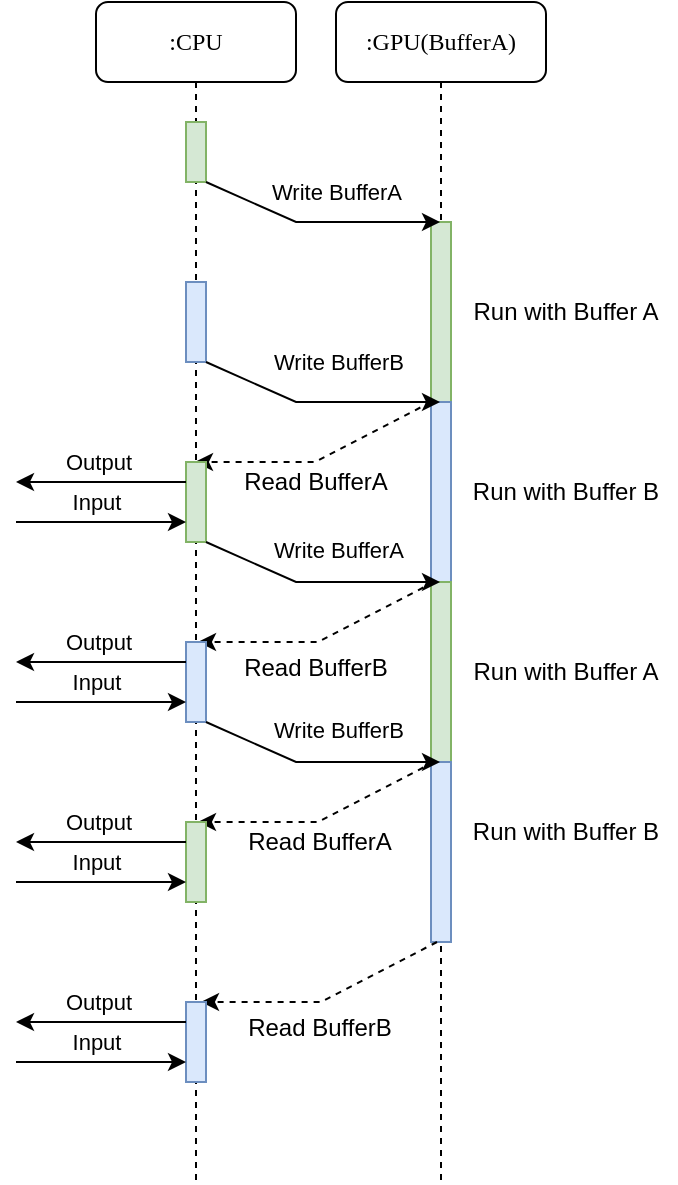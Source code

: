 <mxfile version="21.6.9" type="device">
  <diagram name="Page-1" id="13e1069c-82ec-6db2-03f1-153e76fe0fe0">
    <mxGraphModel dx="984" dy="553" grid="1" gridSize="10" guides="1" tooltips="1" connect="1" arrows="1" fold="1" page="1" pageScale="1" pageWidth="1100" pageHeight="850" background="none" math="0" shadow="0">
      <root>
        <mxCell id="0" />
        <mxCell id="1" parent="0" />
        <mxCell id="7baba1c4bc27f4b0-2" value=":GPU(BufferA)" style="shape=umlLifeline;perimeter=lifelinePerimeter;whiteSpace=wrap;html=1;container=1;collapsible=0;recursiveResize=0;outlineConnect=0;rounded=1;shadow=0;comic=0;labelBackgroundColor=none;strokeWidth=1;fontFamily=Verdana;fontSize=12;align=center;" parent="1" vertex="1">
          <mxGeometry x="220" y="80" width="105" height="590" as="geometry" />
        </mxCell>
        <mxCell id="7baba1c4bc27f4b0-10" value="" style="html=1;points=[];perimeter=orthogonalPerimeter;rounded=0;shadow=0;comic=0;labelBackgroundColor=none;strokeWidth=1;fontFamily=Verdana;fontSize=12;align=center;fillColor=#d5e8d4;strokeColor=#82b366;" parent="7baba1c4bc27f4b0-2" vertex="1">
          <mxGeometry x="47.5" y="110" width="10" height="90" as="geometry" />
        </mxCell>
        <mxCell id="PtfRrrN-5eNRBN2OQLdG-20" value="" style="html=1;points=[];perimeter=orthogonalPerimeter;rounded=0;shadow=0;comic=0;labelBackgroundColor=none;strokeWidth=1;fontFamily=Verdana;fontSize=12;align=center;fillColor=#dae8fc;strokeColor=#6c8ebf;" vertex="1" parent="7baba1c4bc27f4b0-2">
          <mxGeometry x="47.5" y="200" width="10" height="90" as="geometry" />
        </mxCell>
        <mxCell id="PtfRrrN-5eNRBN2OQLdG-21" value="" style="endArrow=classic;html=1;rounded=0;dashed=1;" edge="1" parent="7baba1c4bc27f4b0-2">
          <mxGeometry width="50" height="50" relative="1" as="geometry">
            <mxPoint x="47.5" y="200" as="sourcePoint" />
            <mxPoint x="-70.5" y="230" as="targetPoint" />
            <Array as="points">
              <mxPoint x="-10.5" y="230" />
            </Array>
          </mxGeometry>
        </mxCell>
        <mxCell id="8W1lwHwHMB5QA3vFqTxy-36" value="Read BufferA" style="text;html=1;strokeColor=none;fillColor=none;align=center;verticalAlign=middle;whiteSpace=wrap;rounded=0;" parent="7baba1c4bc27f4b0-2" vertex="1">
          <mxGeometry x="-50" y="227.5" width="80" height="25" as="geometry" />
        </mxCell>
        <mxCell id="PtfRrrN-5eNRBN2OQLdG-27" value="" style="html=1;points=[];perimeter=orthogonalPerimeter;rounded=0;shadow=0;comic=0;labelBackgroundColor=none;strokeWidth=1;fontFamily=Verdana;fontSize=12;align=center;fillColor=#d5e8d4;strokeColor=#82b366;" vertex="1" parent="7baba1c4bc27f4b0-2">
          <mxGeometry x="47.5" y="290" width="10" height="90" as="geometry" />
        </mxCell>
        <mxCell id="PtfRrrN-5eNRBN2OQLdG-28" value="" style="endArrow=classic;html=1;rounded=0;dashed=1;" edge="1" parent="7baba1c4bc27f4b0-2">
          <mxGeometry width="50" height="50" relative="1" as="geometry">
            <mxPoint x="49" y="290" as="sourcePoint" />
            <mxPoint x="-69" y="320" as="targetPoint" />
            <Array as="points">
              <mxPoint x="-9" y="320" />
            </Array>
          </mxGeometry>
        </mxCell>
        <mxCell id="PtfRrrN-5eNRBN2OQLdG-40" value="" style="html=1;points=[];perimeter=orthogonalPerimeter;rounded=0;shadow=0;comic=0;labelBackgroundColor=none;strokeWidth=1;fontFamily=Verdana;fontSize=12;align=center;fillColor=#dae8fc;strokeColor=#6c8ebf;" vertex="1" parent="7baba1c4bc27f4b0-2">
          <mxGeometry x="47.5" y="380" width="10" height="90" as="geometry" />
        </mxCell>
        <mxCell id="PtfRrrN-5eNRBN2OQLdG-41" value="" style="endArrow=classic;html=1;rounded=0;dashed=1;" edge="1" parent="7baba1c4bc27f4b0-2">
          <mxGeometry width="50" height="50" relative="1" as="geometry">
            <mxPoint x="49" y="380" as="sourcePoint" />
            <mxPoint x="-69" y="410" as="targetPoint" />
            <Array as="points">
              <mxPoint x="-9" y="410" />
            </Array>
          </mxGeometry>
        </mxCell>
        <mxCell id="PtfRrrN-5eNRBN2OQLdG-42" value="Read BufferA" style="text;html=1;strokeColor=none;fillColor=none;align=center;verticalAlign=middle;whiteSpace=wrap;rounded=0;" vertex="1" parent="7baba1c4bc27f4b0-2">
          <mxGeometry x="-48.5" y="407.5" width="80" height="25" as="geometry" />
        </mxCell>
        <mxCell id="PtfRrrN-5eNRBN2OQLdG-49" value="" style="endArrow=classic;html=1;rounded=0;dashed=1;" edge="1" parent="7baba1c4bc27f4b0-2">
          <mxGeometry width="50" height="50" relative="1" as="geometry">
            <mxPoint x="50.5" y="470" as="sourcePoint" />
            <mxPoint x="-67.5" y="500" as="targetPoint" />
            <Array as="points">
              <mxPoint x="-7.5" y="500" />
            </Array>
          </mxGeometry>
        </mxCell>
        <mxCell id="PtfRrrN-5eNRBN2OQLdG-50" value="Read BufferB" style="text;html=1;strokeColor=none;fillColor=none;align=center;verticalAlign=middle;whiteSpace=wrap;rounded=0;" vertex="1" parent="7baba1c4bc27f4b0-2">
          <mxGeometry x="-48.5" y="500" width="80" height="25" as="geometry" />
        </mxCell>
        <mxCell id="7baba1c4bc27f4b0-8" value=":CPU" style="shape=umlLifeline;perimeter=lifelinePerimeter;whiteSpace=wrap;html=1;container=1;collapsible=0;recursiveResize=0;outlineConnect=0;rounded=1;shadow=0;comic=0;labelBackgroundColor=none;strokeWidth=1;fontFamily=Verdana;fontSize=12;align=center;" parent="1" vertex="1">
          <mxGeometry x="100" y="80" width="100" height="590" as="geometry" />
        </mxCell>
        <mxCell id="8W1lwHwHMB5QA3vFqTxy-9" value="" style="html=1;points=[];perimeter=orthogonalPerimeter;outlineConnect=0;targetShapes=umlLifeline;portConstraint=eastwest;newEdgeStyle={&quot;edgeStyle&quot;:&quot;elbowEdgeStyle&quot;,&quot;elbow&quot;:&quot;vertical&quot;,&quot;curved&quot;:0,&quot;rounded&quot;:0};fillColor=#d5e8d4;strokeColor=#82b366;" parent="7baba1c4bc27f4b0-8" vertex="1">
          <mxGeometry x="45" y="230" width="10" height="40" as="geometry" />
        </mxCell>
        <mxCell id="8W1lwHwHMB5QA3vFqTxy-15" value="" style="endArrow=classic;html=1;rounded=0;verticalAlign=top;horizontal=0;" parent="7baba1c4bc27f4b0-8" edge="1">
          <mxGeometry width="50" height="50" relative="1" as="geometry">
            <mxPoint x="45" y="240" as="sourcePoint" />
            <mxPoint x="-40" y="240" as="targetPoint" />
          </mxGeometry>
        </mxCell>
        <mxCell id="8W1lwHwHMB5QA3vFqTxy-17" value="Output" style="edgeLabel;html=1;align=center;verticalAlign=middle;resizable=0;points=[];" parent="8W1lwHwHMB5QA3vFqTxy-15" vertex="1" connectable="0">
          <mxGeometry x="0.027" relative="1" as="geometry">
            <mxPoint x="-1" y="-10" as="offset" />
          </mxGeometry>
        </mxCell>
        <mxCell id="8W1lwHwHMB5QA3vFqTxy-16" value="" style="endArrow=classic;html=1;rounded=0;" parent="7baba1c4bc27f4b0-8" edge="1">
          <mxGeometry width="50" height="50" relative="1" as="geometry">
            <mxPoint x="-40" y="260" as="sourcePoint" />
            <mxPoint x="45" y="260.0" as="targetPoint" />
          </mxGeometry>
        </mxCell>
        <mxCell id="8W1lwHwHMB5QA3vFqTxy-18" value="Input" style="edgeLabel;html=1;align=center;verticalAlign=middle;resizable=0;points=[];" parent="8W1lwHwHMB5QA3vFqTxy-16" vertex="1" connectable="0">
          <mxGeometry x="0.099" relative="1" as="geometry">
            <mxPoint x="-7" y="-10" as="offset" />
          </mxGeometry>
        </mxCell>
        <mxCell id="8W1lwHwHMB5QA3vFqTxy-22" value="" style="html=1;points=[];perimeter=orthogonalPerimeter;outlineConnect=0;targetShapes=umlLifeline;portConstraint=eastwest;newEdgeStyle={&quot;edgeStyle&quot;:&quot;elbowEdgeStyle&quot;,&quot;elbow&quot;:&quot;vertical&quot;,&quot;curved&quot;:0,&quot;rounded&quot;:0};fillColor=#dae8fc;strokeColor=#6c8ebf;" parent="7baba1c4bc27f4b0-8" vertex="1">
          <mxGeometry x="45" y="140" width="10" height="40" as="geometry" />
        </mxCell>
        <mxCell id="PtfRrrN-5eNRBN2OQLdG-1" value="" style="html=1;points=[];perimeter=orthogonalPerimeter;outlineConnect=0;targetShapes=umlLifeline;portConstraint=eastwest;newEdgeStyle={&quot;edgeStyle&quot;:&quot;elbowEdgeStyle&quot;,&quot;elbow&quot;:&quot;vertical&quot;,&quot;curved&quot;:0,&quot;rounded&quot;:0};fillColor=#d5e8d4;strokeColor=#82b366;" vertex="1" parent="7baba1c4bc27f4b0-8">
          <mxGeometry x="45" y="60" width="10" height="30" as="geometry" />
        </mxCell>
        <mxCell id="PtfRrrN-5eNRBN2OQLdG-25" value="" style="endArrow=classic;html=1;rounded=0;" edge="1" parent="7baba1c4bc27f4b0-8">
          <mxGeometry width="50" height="50" relative="1" as="geometry">
            <mxPoint x="55" y="270" as="sourcePoint" />
            <mxPoint x="172" y="290" as="targetPoint" />
            <Array as="points">
              <mxPoint x="100" y="290" />
              <mxPoint x="130" y="290" />
              <mxPoint x="140" y="290" />
            </Array>
          </mxGeometry>
        </mxCell>
        <mxCell id="PtfRrrN-5eNRBN2OQLdG-26" value="Write BufferA" style="edgeLabel;html=1;align=center;verticalAlign=middle;resizable=0;points=[];" vertex="1" connectable="0" parent="PtfRrrN-5eNRBN2OQLdG-25">
          <mxGeometry x="-0.243" y="3" relative="1" as="geometry">
            <mxPoint x="22" y="-12" as="offset" />
          </mxGeometry>
        </mxCell>
        <mxCell id="PtfRrrN-5eNRBN2OQLdG-2" value="" style="endArrow=classic;html=1;rounded=0;" edge="1" parent="7baba1c4bc27f4b0-8">
          <mxGeometry width="50" height="50" relative="1" as="geometry">
            <mxPoint x="55" y="90" as="sourcePoint" />
            <mxPoint x="172" y="110" as="targetPoint" />
            <Array as="points">
              <mxPoint x="100" y="110" />
              <mxPoint x="130" y="110" />
              <mxPoint x="140" y="110" />
            </Array>
          </mxGeometry>
        </mxCell>
        <mxCell id="PtfRrrN-5eNRBN2OQLdG-3" value="Write BufferA" style="edgeLabel;html=1;align=center;verticalAlign=middle;resizable=0;points=[];" vertex="1" connectable="0" parent="PtfRrrN-5eNRBN2OQLdG-2">
          <mxGeometry x="-0.243" y="3" relative="1" as="geometry">
            <mxPoint x="21" y="-11" as="offset" />
          </mxGeometry>
        </mxCell>
        <mxCell id="8W1lwHwHMB5QA3vFqTxy-23" value="" style="endArrow=classic;html=1;rounded=0;" parent="7baba1c4bc27f4b0-8" edge="1">
          <mxGeometry width="50" height="50" relative="1" as="geometry">
            <mxPoint x="55" y="180" as="sourcePoint" />
            <mxPoint x="172" y="200" as="targetPoint" />
            <Array as="points">
              <mxPoint x="100" y="200" />
              <mxPoint x="130" y="200" />
              <mxPoint x="140" y="200" />
            </Array>
          </mxGeometry>
        </mxCell>
        <mxCell id="8W1lwHwHMB5QA3vFqTxy-24" value="Write BufferB" style="edgeLabel;html=1;align=center;verticalAlign=middle;resizable=0;points=[];" parent="8W1lwHwHMB5QA3vFqTxy-23" vertex="1" connectable="0">
          <mxGeometry x="-0.243" y="3" relative="1" as="geometry">
            <mxPoint x="22" y="-16" as="offset" />
          </mxGeometry>
        </mxCell>
        <mxCell id="PtfRrrN-5eNRBN2OQLdG-31" value="" style="html=1;points=[];perimeter=orthogonalPerimeter;outlineConnect=0;targetShapes=umlLifeline;portConstraint=eastwest;newEdgeStyle={&quot;edgeStyle&quot;:&quot;elbowEdgeStyle&quot;,&quot;elbow&quot;:&quot;vertical&quot;,&quot;curved&quot;:0,&quot;rounded&quot;:0};fillColor=#dae8fc;strokeColor=#6c8ebf;" vertex="1" parent="7baba1c4bc27f4b0-8">
          <mxGeometry x="45" y="320" width="10" height="40" as="geometry" />
        </mxCell>
        <mxCell id="PtfRrrN-5eNRBN2OQLdG-32" value="" style="endArrow=classic;html=1;rounded=0;verticalAlign=top;horizontal=0;" edge="1" parent="7baba1c4bc27f4b0-8">
          <mxGeometry width="50" height="50" relative="1" as="geometry">
            <mxPoint x="45" y="330" as="sourcePoint" />
            <mxPoint x="-40" y="330" as="targetPoint" />
          </mxGeometry>
        </mxCell>
        <mxCell id="PtfRrrN-5eNRBN2OQLdG-33" value="Output" style="edgeLabel;html=1;align=center;verticalAlign=middle;resizable=0;points=[];" vertex="1" connectable="0" parent="PtfRrrN-5eNRBN2OQLdG-32">
          <mxGeometry x="0.027" relative="1" as="geometry">
            <mxPoint x="-1" y="-10" as="offset" />
          </mxGeometry>
        </mxCell>
        <mxCell id="PtfRrrN-5eNRBN2OQLdG-34" value="" style="endArrow=classic;html=1;rounded=0;" edge="1" parent="7baba1c4bc27f4b0-8">
          <mxGeometry width="50" height="50" relative="1" as="geometry">
            <mxPoint x="-40" y="350" as="sourcePoint" />
            <mxPoint x="45" y="350.0" as="targetPoint" />
          </mxGeometry>
        </mxCell>
        <mxCell id="PtfRrrN-5eNRBN2OQLdG-35" value="Input" style="edgeLabel;html=1;align=center;verticalAlign=middle;resizable=0;points=[];" vertex="1" connectable="0" parent="PtfRrrN-5eNRBN2OQLdG-34">
          <mxGeometry x="0.099" relative="1" as="geometry">
            <mxPoint x="-7" y="-10" as="offset" />
          </mxGeometry>
        </mxCell>
        <mxCell id="PtfRrrN-5eNRBN2OQLdG-38" value="" style="endArrow=classic;html=1;rounded=0;" edge="1" parent="7baba1c4bc27f4b0-8">
          <mxGeometry width="50" height="50" relative="1" as="geometry">
            <mxPoint x="55" y="360" as="sourcePoint" />
            <mxPoint x="172" y="380" as="targetPoint" />
            <Array as="points">
              <mxPoint x="100" y="380" />
              <mxPoint x="130" y="380" />
              <mxPoint x="140" y="380" />
            </Array>
          </mxGeometry>
        </mxCell>
        <mxCell id="PtfRrrN-5eNRBN2OQLdG-39" value="Write BufferB" style="edgeLabel;html=1;align=center;verticalAlign=middle;resizable=0;points=[];" vertex="1" connectable="0" parent="PtfRrrN-5eNRBN2OQLdG-38">
          <mxGeometry x="-0.243" y="3" relative="1" as="geometry">
            <mxPoint x="22" y="-12" as="offset" />
          </mxGeometry>
        </mxCell>
        <mxCell id="PtfRrrN-5eNRBN2OQLdG-4" value="Run with Buffer A" style="text;html=1;strokeColor=none;fillColor=none;align=center;verticalAlign=middle;whiteSpace=wrap;rounded=0;" vertex="1" parent="1">
          <mxGeometry x="280" y="220" width="110" height="30" as="geometry" />
        </mxCell>
        <mxCell id="PtfRrrN-5eNRBN2OQLdG-29" value="Read BufferB" style="text;html=1;strokeColor=none;fillColor=none;align=center;verticalAlign=middle;whiteSpace=wrap;rounded=0;" vertex="1" parent="1">
          <mxGeometry x="170" y="400" width="80" height="25" as="geometry" />
        </mxCell>
        <mxCell id="PtfRrrN-5eNRBN2OQLdG-30" value="Run with Buffer B" style="text;html=1;strokeColor=none;fillColor=none;align=center;verticalAlign=middle;whiteSpace=wrap;rounded=0;" vertex="1" parent="1">
          <mxGeometry x="280" y="310" width="110" height="30" as="geometry" />
        </mxCell>
        <mxCell id="PtfRrrN-5eNRBN2OQLdG-37" value="Run with Buffer A" style="text;html=1;strokeColor=none;fillColor=none;align=center;verticalAlign=middle;whiteSpace=wrap;rounded=0;" vertex="1" parent="1">
          <mxGeometry x="280" y="400" width="110" height="30" as="geometry" />
        </mxCell>
        <mxCell id="PtfRrrN-5eNRBN2OQLdG-43" value="" style="html=1;points=[];perimeter=orthogonalPerimeter;outlineConnect=0;targetShapes=umlLifeline;portConstraint=eastwest;newEdgeStyle={&quot;edgeStyle&quot;:&quot;elbowEdgeStyle&quot;,&quot;elbow&quot;:&quot;vertical&quot;,&quot;curved&quot;:0,&quot;rounded&quot;:0};fillColor=#d5e8d4;strokeColor=#82b366;" vertex="1" parent="1">
          <mxGeometry x="145" y="490" width="10" height="40" as="geometry" />
        </mxCell>
        <mxCell id="PtfRrrN-5eNRBN2OQLdG-44" value="" style="endArrow=classic;html=1;rounded=0;verticalAlign=top;horizontal=0;" edge="1" parent="1">
          <mxGeometry width="50" height="50" relative="1" as="geometry">
            <mxPoint x="145" y="500" as="sourcePoint" />
            <mxPoint x="60" y="500" as="targetPoint" />
          </mxGeometry>
        </mxCell>
        <mxCell id="PtfRrrN-5eNRBN2OQLdG-45" value="Output" style="edgeLabel;html=1;align=center;verticalAlign=middle;resizable=0;points=[];" vertex="1" connectable="0" parent="PtfRrrN-5eNRBN2OQLdG-44">
          <mxGeometry x="0.027" relative="1" as="geometry">
            <mxPoint x="-1" y="-10" as="offset" />
          </mxGeometry>
        </mxCell>
        <mxCell id="PtfRrrN-5eNRBN2OQLdG-46" value="" style="endArrow=classic;html=1;rounded=0;" edge="1" parent="1">
          <mxGeometry width="50" height="50" relative="1" as="geometry">
            <mxPoint x="60" y="520" as="sourcePoint" />
            <mxPoint x="145" y="520.0" as="targetPoint" />
          </mxGeometry>
        </mxCell>
        <mxCell id="PtfRrrN-5eNRBN2OQLdG-47" value="Input" style="edgeLabel;html=1;align=center;verticalAlign=middle;resizable=0;points=[];" vertex="1" connectable="0" parent="PtfRrrN-5eNRBN2OQLdG-46">
          <mxGeometry x="0.099" relative="1" as="geometry">
            <mxPoint x="-7" y="-10" as="offset" />
          </mxGeometry>
        </mxCell>
        <mxCell id="PtfRrrN-5eNRBN2OQLdG-48" value="Run with Buffer B" style="text;html=1;strokeColor=none;fillColor=none;align=center;verticalAlign=middle;whiteSpace=wrap;rounded=0;" vertex="1" parent="1">
          <mxGeometry x="280" y="480" width="110" height="30" as="geometry" />
        </mxCell>
        <mxCell id="PtfRrrN-5eNRBN2OQLdG-51" value="" style="html=1;points=[];perimeter=orthogonalPerimeter;outlineConnect=0;targetShapes=umlLifeline;portConstraint=eastwest;newEdgeStyle={&quot;edgeStyle&quot;:&quot;elbowEdgeStyle&quot;,&quot;elbow&quot;:&quot;vertical&quot;,&quot;curved&quot;:0,&quot;rounded&quot;:0};fillColor=#dae8fc;strokeColor=#6c8ebf;" vertex="1" parent="1">
          <mxGeometry x="145" y="580" width="10" height="40" as="geometry" />
        </mxCell>
        <mxCell id="PtfRrrN-5eNRBN2OQLdG-52" value="" style="endArrow=classic;html=1;rounded=0;verticalAlign=top;horizontal=0;" edge="1" parent="1">
          <mxGeometry width="50" height="50" relative="1" as="geometry">
            <mxPoint x="145" y="590" as="sourcePoint" />
            <mxPoint x="60" y="590" as="targetPoint" />
          </mxGeometry>
        </mxCell>
        <mxCell id="PtfRrrN-5eNRBN2OQLdG-53" value="Output" style="edgeLabel;html=1;align=center;verticalAlign=middle;resizable=0;points=[];" vertex="1" connectable="0" parent="PtfRrrN-5eNRBN2OQLdG-52">
          <mxGeometry x="0.027" relative="1" as="geometry">
            <mxPoint x="-1" y="-10" as="offset" />
          </mxGeometry>
        </mxCell>
        <mxCell id="PtfRrrN-5eNRBN2OQLdG-54" value="" style="endArrow=classic;html=1;rounded=0;" edge="1" parent="1">
          <mxGeometry width="50" height="50" relative="1" as="geometry">
            <mxPoint x="60" y="610" as="sourcePoint" />
            <mxPoint x="145" y="610.0" as="targetPoint" />
          </mxGeometry>
        </mxCell>
        <mxCell id="PtfRrrN-5eNRBN2OQLdG-55" value="Input" style="edgeLabel;html=1;align=center;verticalAlign=middle;resizable=0;points=[];" vertex="1" connectable="0" parent="PtfRrrN-5eNRBN2OQLdG-54">
          <mxGeometry x="0.099" relative="1" as="geometry">
            <mxPoint x="-7" y="-10" as="offset" />
          </mxGeometry>
        </mxCell>
      </root>
    </mxGraphModel>
  </diagram>
</mxfile>
